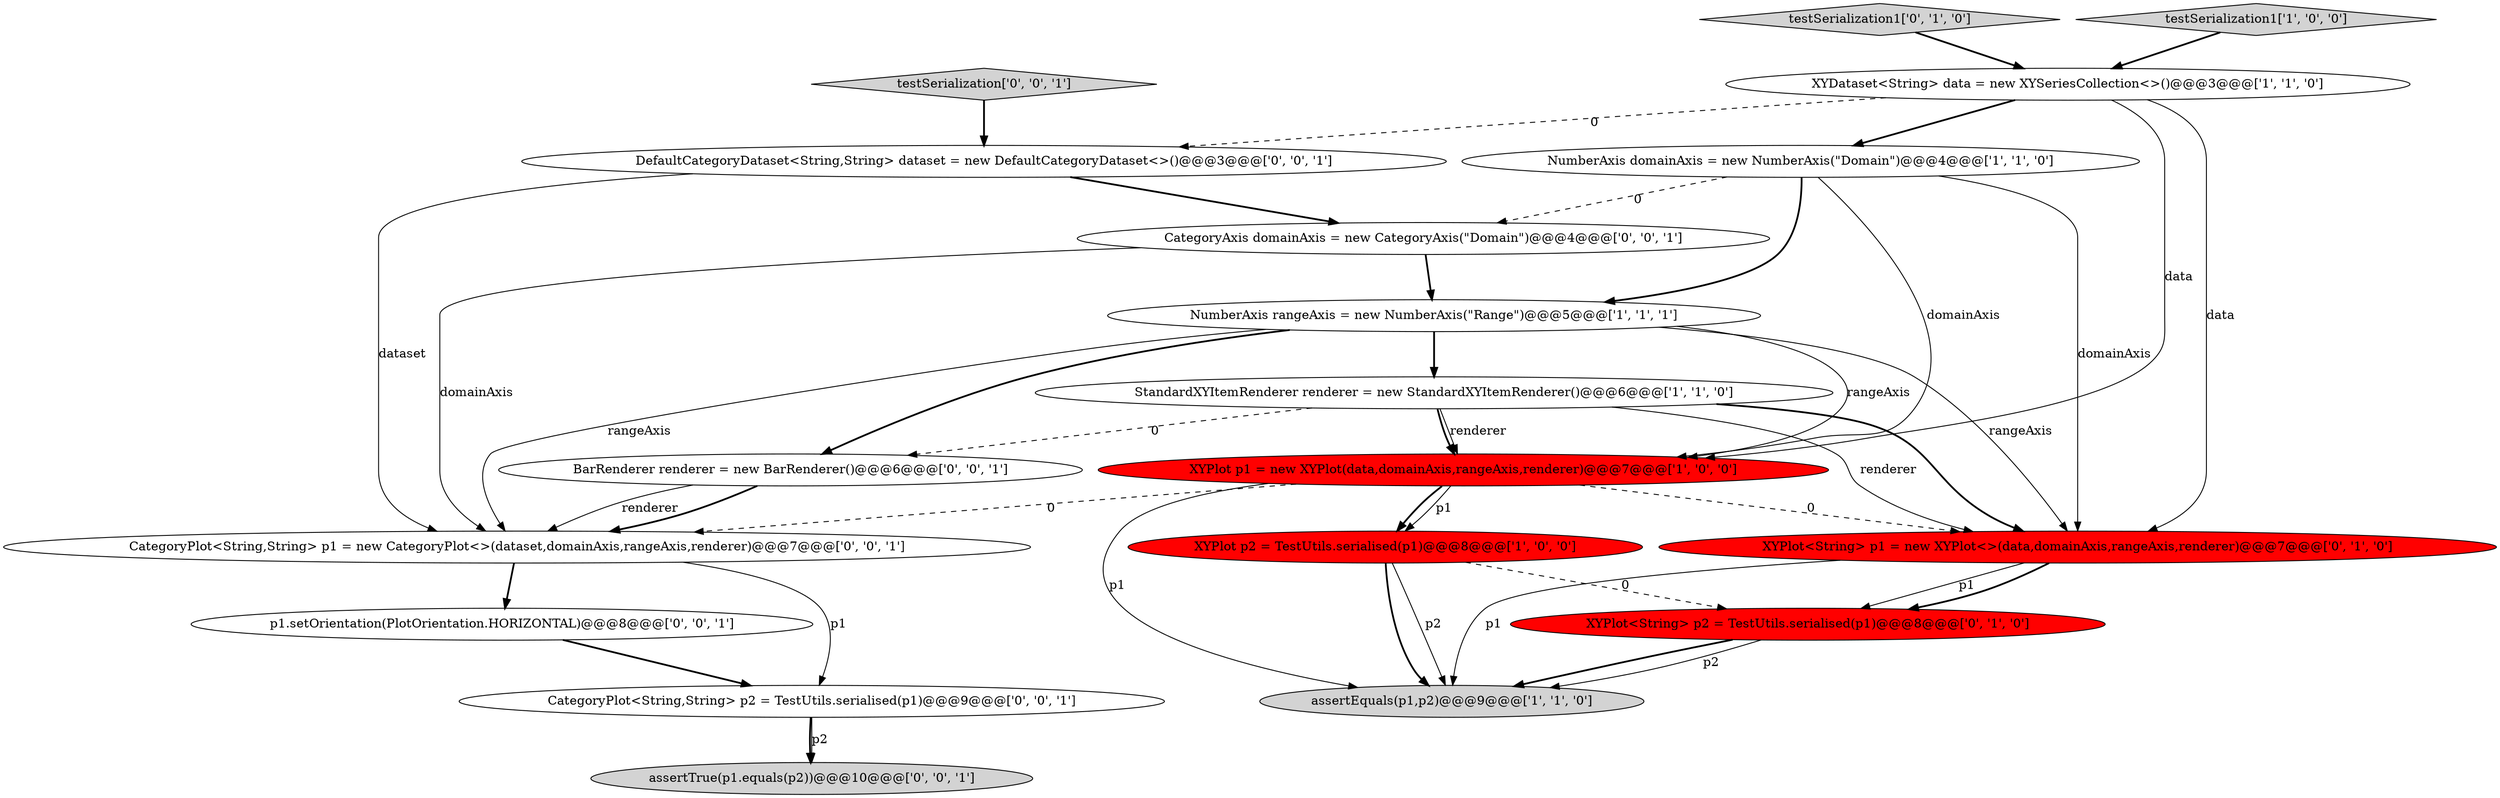 digraph {
10 [style = filled, label = "XYPlot<String> p1 = new XYPlot<>(data,domainAxis,rangeAxis,renderer)@@@7@@@['0', '1', '0']", fillcolor = red, shape = ellipse image = "AAA1AAABBB2BBB"];
16 [style = filled, label = "CategoryPlot<String,String> p1 = new CategoryPlot<>(dataset,domainAxis,rangeAxis,renderer)@@@7@@@['0', '0', '1']", fillcolor = white, shape = ellipse image = "AAA0AAABBB3BBB"];
15 [style = filled, label = "CategoryAxis domainAxis = new CategoryAxis(\"Domain\")@@@4@@@['0', '0', '1']", fillcolor = white, shape = ellipse image = "AAA0AAABBB3BBB"];
5 [style = filled, label = "StandardXYItemRenderer renderer = new StandardXYItemRenderer()@@@6@@@['1', '1', '0']", fillcolor = white, shape = ellipse image = "AAA0AAABBB1BBB"];
13 [style = filled, label = "BarRenderer renderer = new BarRenderer()@@@6@@@['0', '0', '1']", fillcolor = white, shape = ellipse image = "AAA0AAABBB3BBB"];
12 [style = filled, label = "p1.setOrientation(PlotOrientation.HORIZONTAL)@@@8@@@['0', '0', '1']", fillcolor = white, shape = ellipse image = "AAA0AAABBB3BBB"];
3 [style = filled, label = "NumberAxis rangeAxis = new NumberAxis(\"Range\")@@@5@@@['1', '1', '1']", fillcolor = white, shape = ellipse image = "AAA0AAABBB1BBB"];
4 [style = filled, label = "assertEquals(p1,p2)@@@9@@@['1', '1', '0']", fillcolor = lightgray, shape = ellipse image = "AAA0AAABBB1BBB"];
2 [style = filled, label = "XYPlot p1 = new XYPlot(data,domainAxis,rangeAxis,renderer)@@@7@@@['1', '0', '0']", fillcolor = red, shape = ellipse image = "AAA1AAABBB1BBB"];
11 [style = filled, label = "testSerialization['0', '0', '1']", fillcolor = lightgray, shape = diamond image = "AAA0AAABBB3BBB"];
9 [style = filled, label = "testSerialization1['0', '1', '0']", fillcolor = lightgray, shape = diamond image = "AAA0AAABBB2BBB"];
8 [style = filled, label = "XYPlot<String> p2 = TestUtils.serialised(p1)@@@8@@@['0', '1', '0']", fillcolor = red, shape = ellipse image = "AAA1AAABBB2BBB"];
1 [style = filled, label = "testSerialization1['1', '0', '0']", fillcolor = lightgray, shape = diamond image = "AAA0AAABBB1BBB"];
18 [style = filled, label = "CategoryPlot<String,String> p2 = TestUtils.serialised(p1)@@@9@@@['0', '0', '1']", fillcolor = white, shape = ellipse image = "AAA0AAABBB3BBB"];
17 [style = filled, label = "assertTrue(p1.equals(p2))@@@10@@@['0', '0', '1']", fillcolor = lightgray, shape = ellipse image = "AAA0AAABBB3BBB"];
14 [style = filled, label = "DefaultCategoryDataset<String,String> dataset = new DefaultCategoryDataset<>()@@@3@@@['0', '0', '1']", fillcolor = white, shape = ellipse image = "AAA0AAABBB3BBB"];
7 [style = filled, label = "NumberAxis domainAxis = new NumberAxis(\"Domain\")@@@4@@@['1', '1', '0']", fillcolor = white, shape = ellipse image = "AAA0AAABBB1BBB"];
6 [style = filled, label = "XYPlot p2 = TestUtils.serialised(p1)@@@8@@@['1', '0', '0']", fillcolor = red, shape = ellipse image = "AAA1AAABBB1BBB"];
0 [style = filled, label = "XYDataset<String> data = new XYSeriesCollection<>()@@@3@@@['1', '1', '0']", fillcolor = white, shape = ellipse image = "AAA0AAABBB1BBB"];
5->13 [style = dashed, label="0"];
5->10 [style = bold, label=""];
6->8 [style = dashed, label="0"];
13->16 [style = solid, label="renderer"];
9->0 [style = bold, label=""];
11->14 [style = bold, label=""];
5->2 [style = solid, label="renderer"];
14->16 [style = solid, label="dataset"];
2->6 [style = bold, label=""];
2->4 [style = solid, label="p1"];
15->16 [style = solid, label="domainAxis"];
18->17 [style = bold, label=""];
10->8 [style = solid, label="p1"];
7->2 [style = solid, label="domainAxis"];
1->0 [style = bold, label=""];
15->3 [style = bold, label=""];
13->16 [style = bold, label=""];
3->16 [style = solid, label="rangeAxis"];
7->3 [style = bold, label=""];
2->10 [style = dashed, label="0"];
0->7 [style = bold, label=""];
0->14 [style = dashed, label="0"];
10->4 [style = solid, label="p1"];
6->4 [style = bold, label=""];
5->2 [style = bold, label=""];
3->5 [style = bold, label=""];
6->4 [style = solid, label="p2"];
3->2 [style = solid, label="rangeAxis"];
10->8 [style = bold, label=""];
7->10 [style = solid, label="domainAxis"];
0->10 [style = solid, label="data"];
2->16 [style = dashed, label="0"];
0->2 [style = solid, label="data"];
12->18 [style = bold, label=""];
7->15 [style = dashed, label="0"];
3->13 [style = bold, label=""];
16->18 [style = solid, label="p1"];
5->10 [style = solid, label="renderer"];
14->15 [style = bold, label=""];
3->10 [style = solid, label="rangeAxis"];
18->17 [style = solid, label="p2"];
8->4 [style = solid, label="p2"];
8->4 [style = bold, label=""];
2->6 [style = solid, label="p1"];
16->12 [style = bold, label=""];
}
